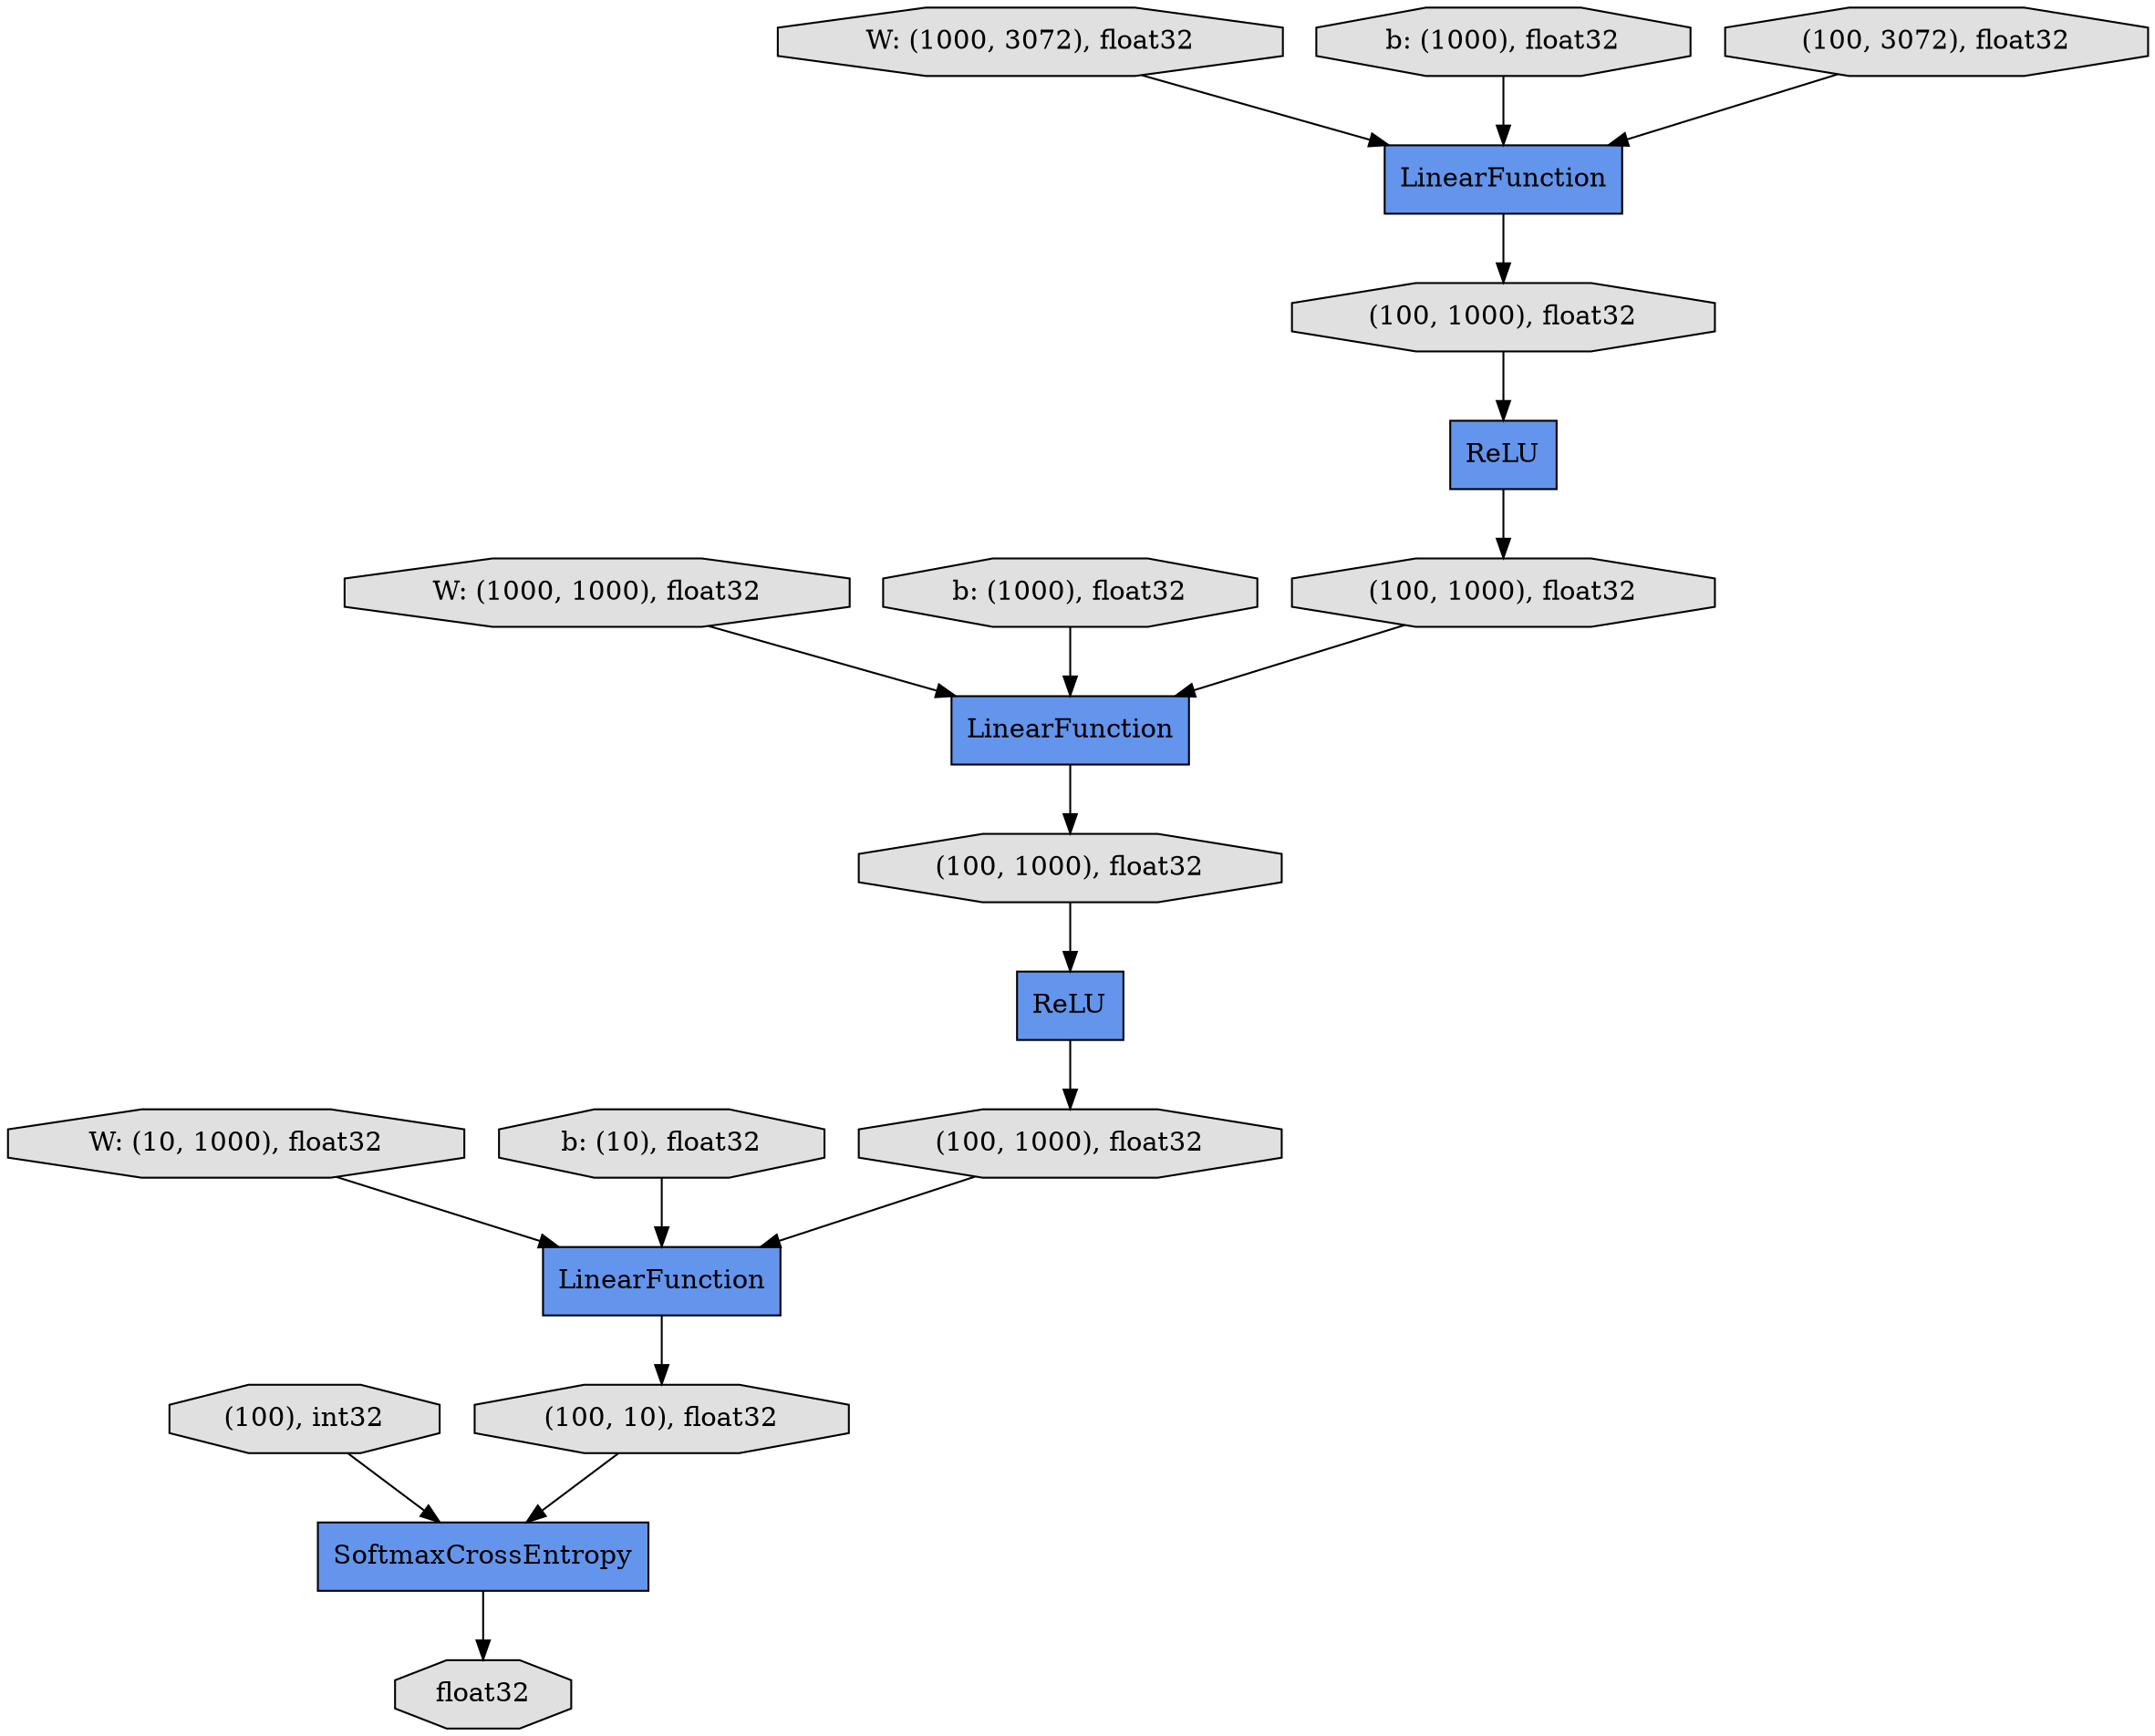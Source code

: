 digraph graphname{rankdir=TB;23026372835872 [label="(100, 1000), float32",shape="octagon",fillcolor="#E0E0E0",style="filled"];23026373173320 [label="W: (10, 1000), float32",shape="octagon",fillcolor="#E0E0E0",style="filled"];23026372787280 [label="ReLU",shape="record",fillcolor="#6495ED",style="filled"];23027885157008 [label="W: (1000, 3072), float32",shape="octagon",fillcolor="#E0E0E0",style="filled"];23026372834976 [label="SoftmaxCrossEntropy",shape="record",fillcolor="#6495ED",style="filled"];23026372837048 [label="LinearFunction",shape="record",fillcolor="#6495ED",style="filled"];23026373177016 [label="W: (1000, 1000), float32",shape="octagon",fillcolor="#E0E0E0",style="filled"];23026372837272 [label="b: (1000), float32",shape="octagon",fillcolor="#E0E0E0",style="filled"];23026373086456 [label="(100, 10), float32",shape="octagon",fillcolor="#E0E0E0",style="filled"];23026372786944 [label="LinearFunction",shape="record",fillcolor="#6495ED",style="filled"];23026373083936 [label="float32",shape="octagon",fillcolor="#E0E0E0",style="filled"];23026373174048 [label="b: (10), float32",shape="octagon",fillcolor="#E0E0E0",style="filled"];23026372837160 [label="(100, 1000), float32",shape="octagon",fillcolor="#E0E0E0",style="filled"];23026372784984 [label="(100, 3072), float32",shape="octagon",fillcolor="#E0E0E0",style="filled"];23026373175168 [label="b: (1000), float32",shape="octagon",fillcolor="#E0E0E0",style="filled"];23026372833688 [label="LinearFunction",shape="record",fillcolor="#6495ED",style="filled"];23026372835760 [label="(100, 1000), float32",shape="octagon",fillcolor="#E0E0E0",style="filled"];23026372833744 [label="(100, 1000), float32",shape="octagon",fillcolor="#E0E0E0",style="filled"];23026373086176 [label="(100), int32",shape="octagon",fillcolor="#E0E0E0",style="filled"];23026372834808 [label="ReLU",shape="record",fillcolor="#6495ED",style="filled"];23026372837272 -> 23026372786944;23026372834808 -> 23026372833744;23026373177016 -> 23026372837048;23026373174048 -> 23026372833688;23026372835760 -> 23026372834808;23026372835872 -> 23026372787280;23026372787280 -> 23026372837160;23026372786944 -> 23026372835872;23026373086456 -> 23026372834976;23026372834976 -> 23026373083936;23027885157008 -> 23026372786944;23026373086176 -> 23026372834976;23026373173320 -> 23026372833688;23026372837048 -> 23026372835760;23026372784984 -> 23026372786944;23026372833688 -> 23026373086456;23026372833744 -> 23026372833688;23026373175168 -> 23026372837048;23026372837160 -> 23026372837048;}